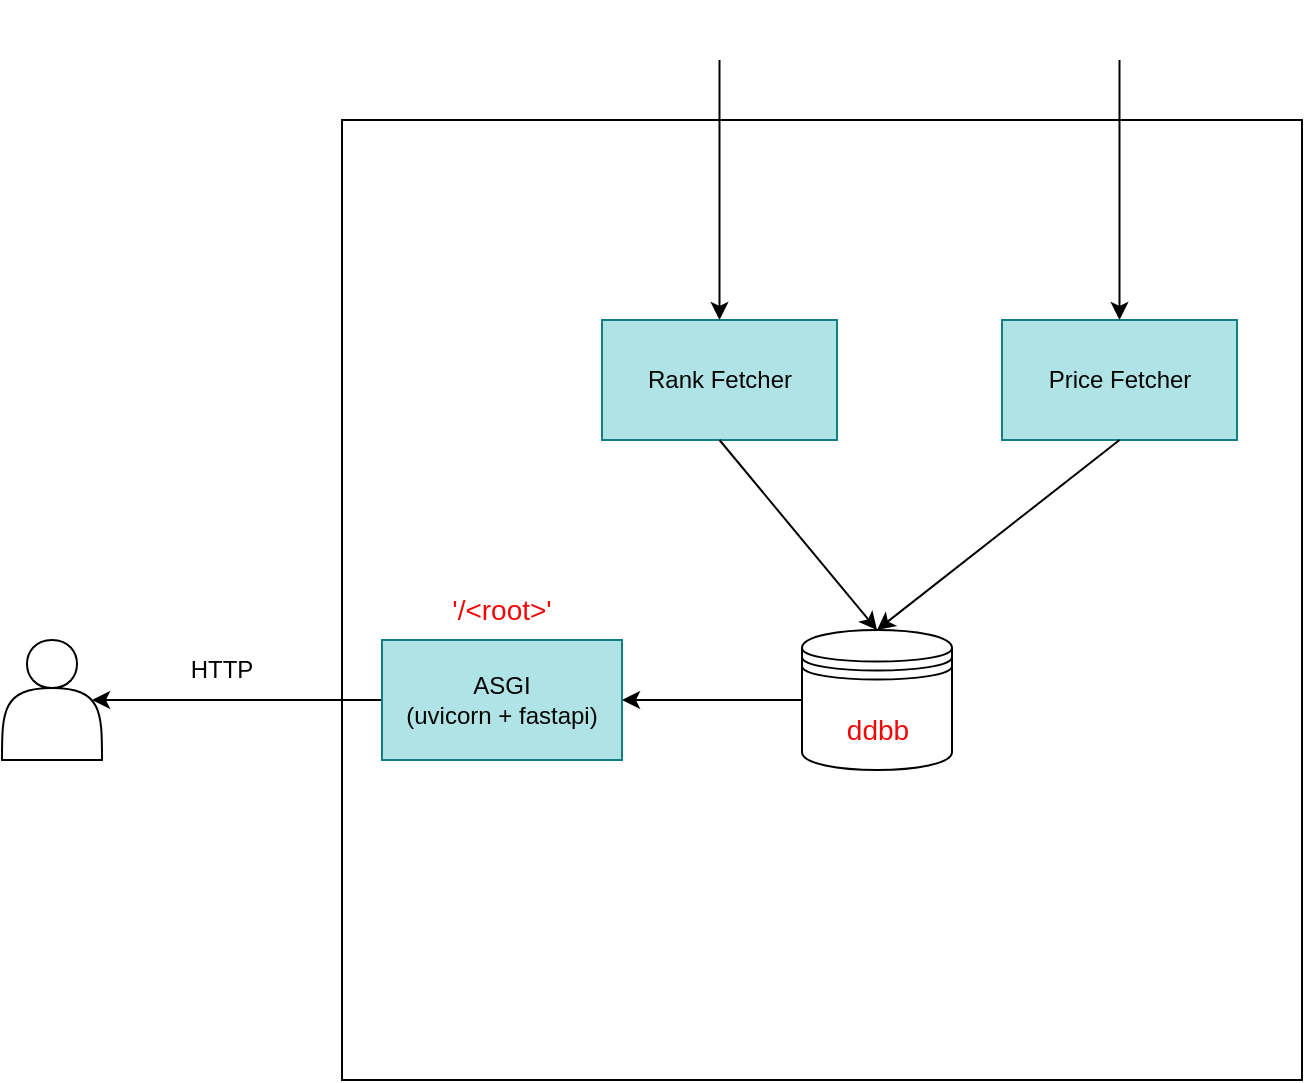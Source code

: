 <mxfile>
    <diagram id="gANdVanIyVs2EDvsKqnV" name="Page-1">
        <mxGraphModel dx="827" dy="4444" grid="1" gridSize="10" guides="1" tooltips="1" connect="1" arrows="1" fold="1" page="1" pageScale="1" pageWidth="2339" pageHeight="3300" math="0" shadow="0">
            <root>
                <mxCell id="0"/>
                <mxCell id="1" parent="0"/>
                <mxCell id="2" value="HTTP" style="text;strokeColor=none;align=center;fillColor=none;html=1;verticalAlign=middle;whiteSpace=wrap;rounded=0;" vertex="1" parent="1">
                    <mxGeometry x="160" y="290" width="60" height="30" as="geometry"/>
                </mxCell>
                <mxCell id="3" value="" style="endArrow=classic;html=1;exitX=0;exitY=0.5;exitDx=0;exitDy=0;entryX=0.9;entryY=0.5;entryDx=0;entryDy=0;entryPerimeter=0;" edge="1" parent="1" source="6" target="4">
                    <mxGeometry width="50" height="50" relative="1" as="geometry">
                        <mxPoint x="140" y="320" as="sourcePoint"/>
                        <mxPoint x="170" y="360" as="targetPoint"/>
                    </mxGeometry>
                </mxCell>
                <mxCell id="4" value="" style="shape=actor;whiteSpace=wrap;html=1;" vertex="1" parent="1">
                    <mxGeometry x="80" y="290" width="50" height="60" as="geometry"/>
                </mxCell>
                <mxCell id="5" value="" style="whiteSpace=wrap;html=1;aspect=fixed;fillColor=none;" vertex="1" parent="1">
                    <mxGeometry x="250" y="30" width="480" height="480" as="geometry"/>
                </mxCell>
                <mxCell id="6" value="&lt;font color=&quot;#050505&quot;&gt;ASGI&lt;br&gt;(uvicorn + fastapi)&lt;br&gt;&lt;/font&gt;" style="rounded=0;whiteSpace=wrap;html=1;fillColor=#b0e3e6;strokeColor=#0e8088;" vertex="1" parent="1">
                    <mxGeometry x="270" y="290" width="120" height="60" as="geometry"/>
                </mxCell>
                <mxCell id="7" value="&lt;p style=&quot;line-height: 150%;&quot;&gt;&lt;font style=&quot;font-size: 14px;&quot; color=&quot;#f10909&quot;&gt;'/&amp;lt;root&amp;gt;'&lt;/font&gt;&lt;/p&gt;" style="text;strokeColor=none;align=center;fillColor=none;html=1;verticalAlign=middle;whiteSpace=wrap;rounded=0;fontColor=#050505;" vertex="1" parent="1">
                    <mxGeometry x="285" y="260" width="90" height="30" as="geometry"/>
                </mxCell>
                <mxCell id="8" value="" style="shape=datastore;whiteSpace=wrap;html=1;fontSize=14;fontColor=#f10909;" vertex="1" parent="1">
                    <mxGeometry x="480" y="285" width="75" height="70" as="geometry"/>
                </mxCell>
                <mxCell id="9" value="&lt;p style=&quot;line-height: 150%;&quot;&gt;&lt;font style=&quot;font-size: 14px;&quot; color=&quot;#f10909&quot;&gt;ddbb&lt;/font&gt;&lt;/p&gt;" style="text;strokeColor=none;align=center;fillColor=none;html=1;verticalAlign=middle;whiteSpace=wrap;rounded=0;fontColor=#050505;" vertex="1" parent="1">
                    <mxGeometry x="472.5" y="320" width="90" height="30" as="geometry"/>
                </mxCell>
                <mxCell id="10" value="" style="endArrow=classic;html=1;fontSize=14;fontColor=#f10909;entryX=1;entryY=0.5;entryDx=0;entryDy=0;exitX=0;exitY=0.5;exitDx=0;exitDy=0;" edge="1" parent="1" source="8" target="6">
                    <mxGeometry width="50" height="50" relative="1" as="geometry">
                        <mxPoint x="547.5" y="440" as="sourcePoint"/>
                        <mxPoint x="597.5" y="390" as="targetPoint"/>
                    </mxGeometry>
                </mxCell>
                <mxCell id="11" value="&lt;font color=&quot;#050505&quot;&gt;Price Fetcher&lt;br&gt;&lt;/font&gt;" style="rounded=0;whiteSpace=wrap;html=1;fillColor=#b0e3e6;strokeColor=#0e8088;" vertex="1" parent="1">
                    <mxGeometry x="580" y="130" width="117.5" height="60" as="geometry"/>
                </mxCell>
                <mxCell id="12" value="&lt;font color=&quot;#050505&quot;&gt;Rank Fetcher&lt;br&gt;&lt;/font&gt;" style="rounded=0;whiteSpace=wrap;html=1;fillColor=#b0e3e6;strokeColor=#0e8088;" vertex="1" parent="1">
                    <mxGeometry x="380" y="130" width="117.5" height="60" as="geometry"/>
                </mxCell>
                <mxCell id="13" value="" style="endArrow=classic;html=1;fontSize=14;fontColor=#f10909;exitX=0.5;exitY=1;exitDx=0;exitDy=0;entryX=0.5;entryY=0;entryDx=0;entryDy=0;" edge="1" parent="1" source="12" target="8">
                    <mxGeometry width="50" height="50" relative="1" as="geometry">
                        <mxPoint x="500" y="340" as="sourcePoint"/>
                        <mxPoint x="550" y="290" as="targetPoint"/>
                    </mxGeometry>
                </mxCell>
                <mxCell id="14" value="" style="endArrow=classic;html=1;fontSize=14;fontColor=#f10909;exitX=0.5;exitY=1;exitDx=0;exitDy=0;entryX=0.5;entryY=0;entryDx=0;entryDy=0;" edge="1" parent="1" source="11" target="8">
                    <mxGeometry width="50" height="50" relative="1" as="geometry">
                        <mxPoint x="500" y="340" as="sourcePoint"/>
                        <mxPoint x="550" y="290" as="targetPoint"/>
                    </mxGeometry>
                </mxCell>
                <mxCell id="15" value="" style="endArrow=classic;html=1;fontSize=14;fontColor=#f10909;exitX=0.5;exitY=1;exitDx=0;exitDy=0;" edge="1" parent="1" source="19" target="12">
                    <mxGeometry width="50" height="50" relative="1" as="geometry">
                        <mxPoint x="440" y="10" as="sourcePoint"/>
                        <mxPoint x="550" y="290" as="targetPoint"/>
                    </mxGeometry>
                </mxCell>
                <mxCell id="16" value="" style="endArrow=classic;html=1;fontSize=14;fontColor=#f10909;entryX=0.5;entryY=0;entryDx=0;entryDy=0;exitX=0.5;exitY=1;exitDx=0;exitDy=0;" edge="1" parent="1" source="18" target="11">
                    <mxGeometry width="50" height="50" relative="1" as="geometry">
                        <mxPoint x="638.5" y="10" as="sourcePoint"/>
                        <mxPoint x="637.5" y="130" as="targetPoint"/>
                    </mxGeometry>
                </mxCell>
                <mxCell id="18" value="coinmarketcap" style="text;strokeColor=none;align=center;fillColor=none;html=1;verticalAlign=middle;whiteSpace=wrap;rounded=0;fontSize=14;fontColor=#FFFFFF;" vertex="1" parent="1">
                    <mxGeometry x="573.75" y="-30" width="130" height="30" as="geometry"/>
                </mxCell>
                <mxCell id="19" value="cryptocompare" style="text;strokeColor=none;align=center;fillColor=none;html=1;verticalAlign=middle;whiteSpace=wrap;rounded=0;fontSize=14;fontColor=#FFFFFF;" vertex="1" parent="1">
                    <mxGeometry x="373.75" y="-30" width="130" height="30" as="geometry"/>
                </mxCell>
            </root>
        </mxGraphModel>
    </diagram>
</mxfile>